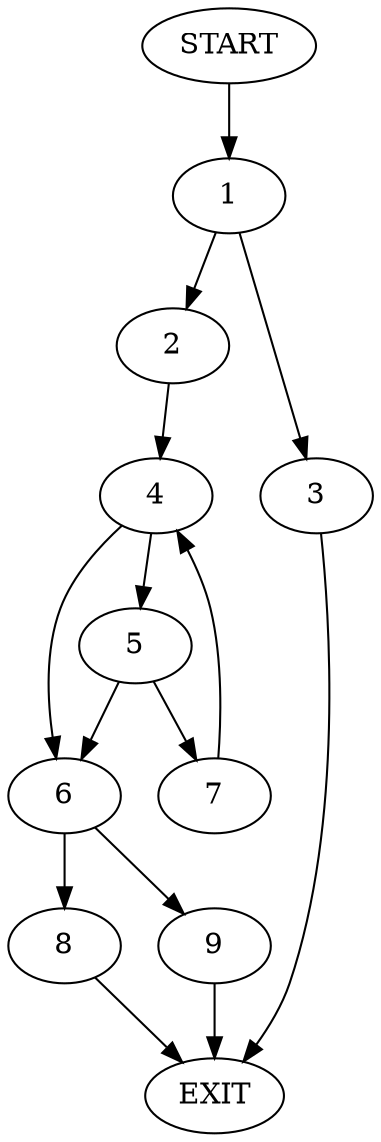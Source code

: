 digraph {
0 [label="START"]
10 [label="EXIT"]
0 -> 1
1 -> 2
1 -> 3
2 -> 4
3 -> 10
4 -> 5
4 -> 6
5 -> 6
5 -> 7
6 -> 8
6 -> 9
7 -> 4
8 -> 10
9 -> 10
}
